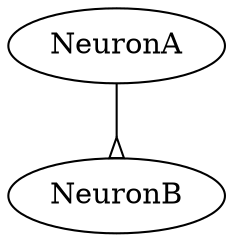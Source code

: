 digraph {
	0 [label=NeuronA fillcolor=white fontcolor=black style=filled]
	1 [label=NeuronB fillcolor=white fontcolor=black style=filled]
	0 -> 1 [arrowhead=invempty]
}
